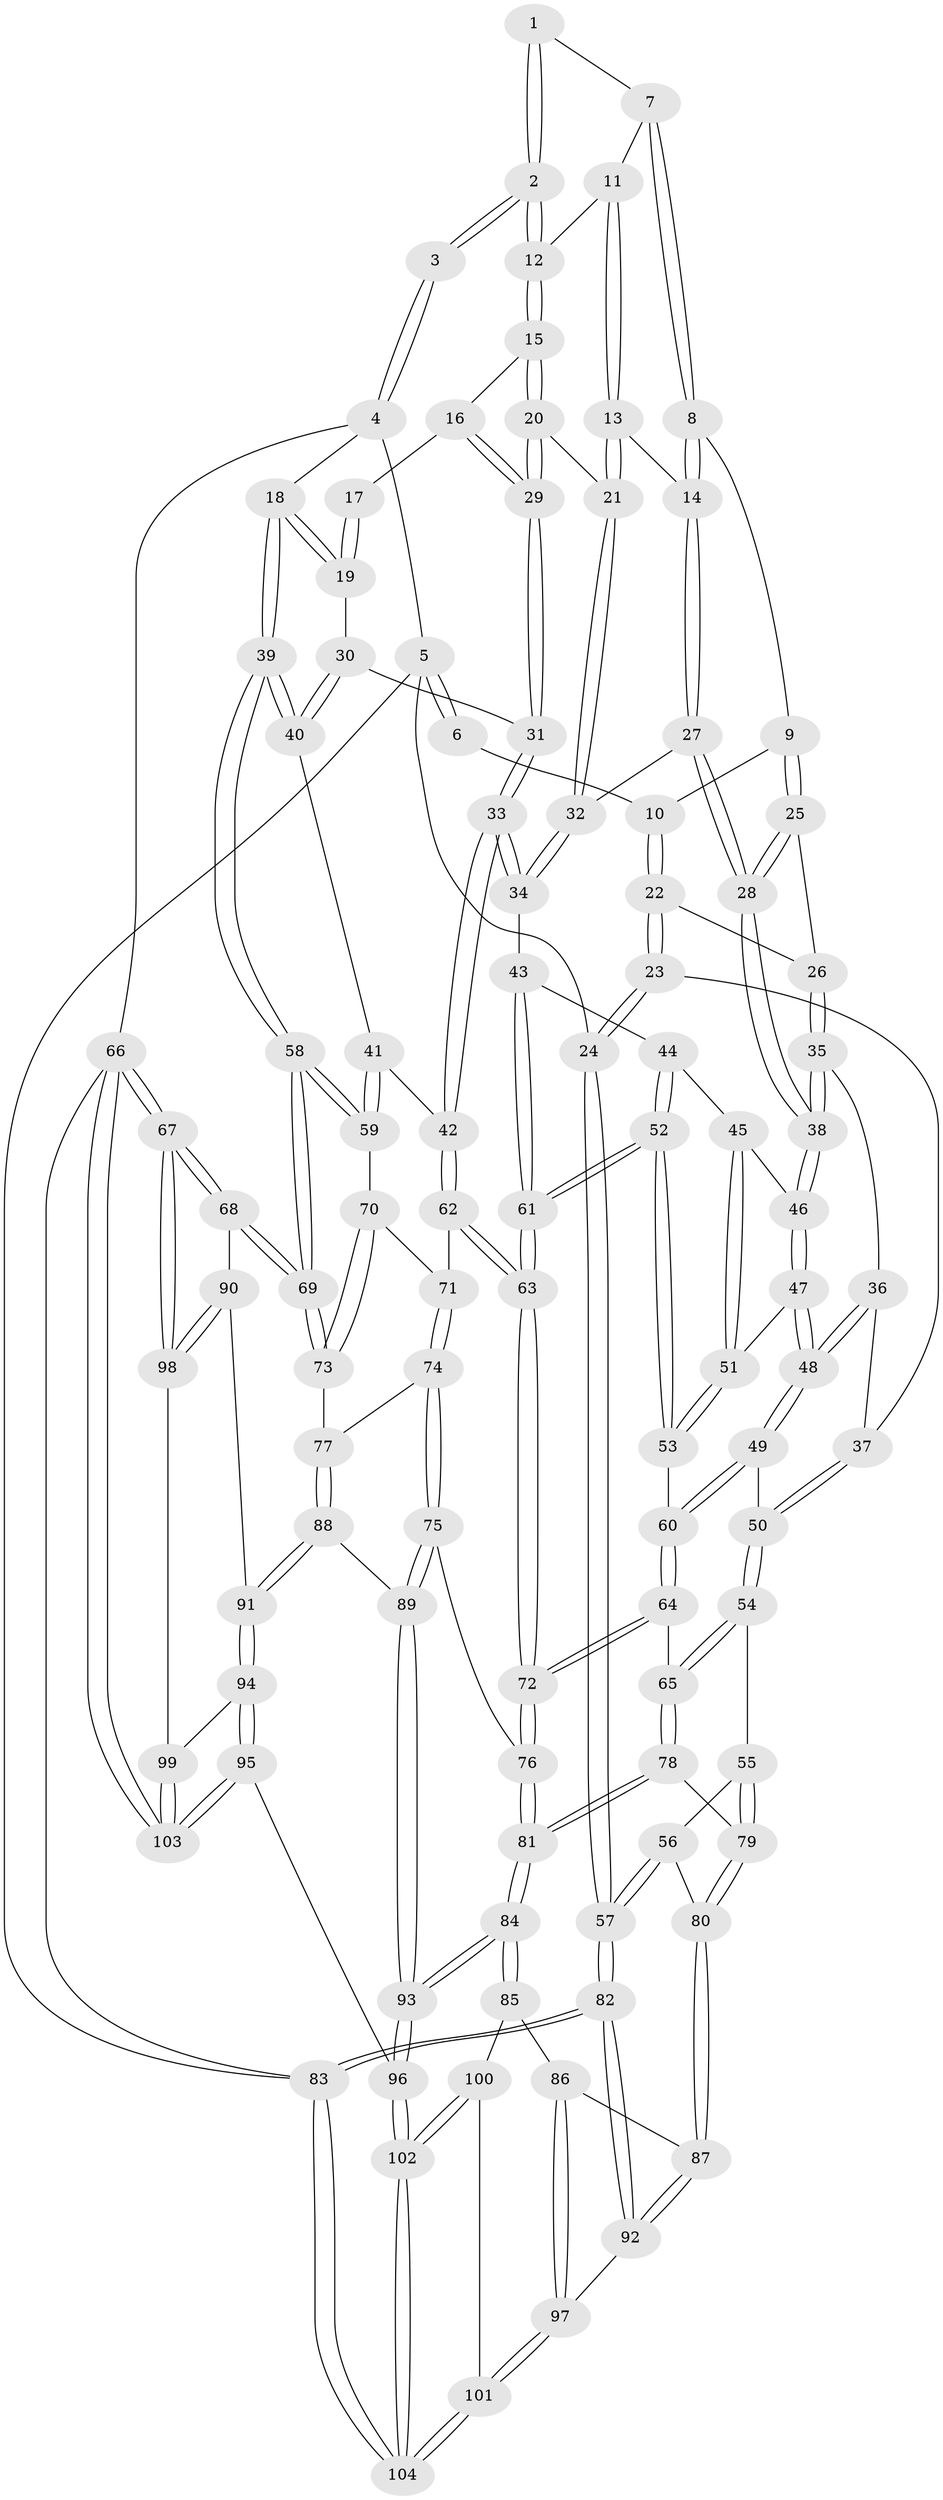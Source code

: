 // coarse degree distribution, {3: 0.18181818181818182, 2: 0.030303030303030304, 4: 0.6060606060606061, 5: 0.15151515151515152, 7: 0.030303030303030304}
// Generated by graph-tools (version 1.1) at 2025/38/03/04/25 23:38:33]
// undirected, 104 vertices, 257 edges
graph export_dot {
  node [color=gray90,style=filled];
  1 [pos="+0.293227498485847+0"];
  2 [pos="+0.6245543519471133+0"];
  3 [pos="+0.9444424118633914+0"];
  4 [pos="+1+0"];
  5 [pos="+0+0"];
  6 [pos="+0.14545627291616345+0"];
  7 [pos="+0.3470025618399797+0.024933747515630576"];
  8 [pos="+0.3419764663641318+0.09811459640461077"];
  9 [pos="+0.24268402925191146+0.1108265351382058"];
  10 [pos="+0.16602324714221597+0.04348345819979872"];
  11 [pos="+0.4361530978500106+0.06094752765187432"];
  12 [pos="+0.605873233704224+0"];
  13 [pos="+0.41903098032941394+0.14154404257850084"];
  14 [pos="+0.3814723738957075+0.1525283746747615"];
  15 [pos="+0.605852021362812+0"];
  16 [pos="+0.7034547292536795+0.13285453041287315"];
  17 [pos="+0.800756223135703+0.05500888639022304"];
  18 [pos="+1+0"];
  19 [pos="+0.7808135446980269+0.18551998183902796"];
  20 [pos="+0.5437451328281017+0.13244892303555217"];
  21 [pos="+0.5239939419578143+0.15524290470231636"];
  22 [pos="+0.0882386242580426+0.18354171072751396"];
  23 [pos="+0+0.22051306438415877"];
  24 [pos="+0+0.208510421120789"];
  25 [pos="+0.25366456988734803+0.2137437865298813"];
  26 [pos="+0.1170546930368465+0.20630176586398824"];
  27 [pos="+0.34220687666086785+0.2472764412156824"];
  28 [pos="+0.31655626816093313+0.26998337929548627"];
  29 [pos="+0.724894513971339+0.21710113959985525"];
  30 [pos="+0.749842189405751+0.22128132026399638"];
  31 [pos="+0.7301290162195987+0.2248369121303499"];
  32 [pos="+0.5269039559686952+0.26745164180959113"];
  33 [pos="+0.6449938422588395+0.35905292029555336"];
  34 [pos="+0.5703317146275992+0.34197189214264384"];
  35 [pos="+0.14846802678928814+0.30107327423476965"];
  36 [pos="+0.14590815163457352+0.31282057578676975"];
  37 [pos="+0.08234786866953242+0.3611834525960192"];
  38 [pos="+0.31629046566539226+0.27147742940567565"];
  39 [pos="+1+0.33215871099052807"];
  40 [pos="+0.9024750155066662+0.2964247318405833"];
  41 [pos="+0.7612543580102703+0.3973278813746353"];
  42 [pos="+0.6750344979870764+0.41057638626547444"];
  43 [pos="+0.5202624162123025+0.3730930718637351"];
  44 [pos="+0.43099314458825494+0.37084125259447454"];
  45 [pos="+0.3864648790936215+0.3604560542384881"];
  46 [pos="+0.3172190305439661+0.2846834977532993"];
  47 [pos="+0.24606919793419962+0.39233349942907697"];
  48 [pos="+0.22906147754231426+0.4096188240789895"];
  49 [pos="+0.21899170592349543+0.4372977854853094"];
  50 [pos="+0.09426987270719245+0.4343043281198691"];
  51 [pos="+0.3613862646895611+0.43207384805881066"];
  52 [pos="+0.40414599250072897+0.5062720416457519"];
  53 [pos="+0.3621289957505627+0.458071442746361"];
  54 [pos="+0.04560657695214897+0.4871428729619506"];
  55 [pos="+0+0.5135116496837452"];
  56 [pos="+0+0.5157124645604302"];
  57 [pos="+0+0.523093100355456"];
  58 [pos="+1+0.44188179368016534"];
  59 [pos="+0.9731527344166734+0.4574749797398685"];
  60 [pos="+0.23603335216118246+0.4821625268023316"];
  61 [pos="+0.4430937985011591+0.571212656640061"];
  62 [pos="+0.6809572526725091+0.4662466480564261"];
  63 [pos="+0.4475475102451342+0.6245050054779748"];
  64 [pos="+0.23648845099009455+0.5192389905106987"];
  65 [pos="+0.18964645669292216+0.5719238371046373"];
  66 [pos="+1+1"];
  67 [pos="+1+0.6921184242213511"];
  68 [pos="+1+0.6244085793147094"];
  69 [pos="+1+0.592408443750962"];
  70 [pos="+0.839773222282398+0.503771641124449"];
  71 [pos="+0.7128352565226661+0.512292673171601"];
  72 [pos="+0.4441960055029365+0.6349881306664227"];
  73 [pos="+0.8427337444779877+0.6185723471175224"];
  74 [pos="+0.7197890480773338+0.5608249310016212"];
  75 [pos="+0.4496394098208268+0.6584084040768139"];
  76 [pos="+0.44551755923397773+0.6579042408227002"];
  77 [pos="+0.7402611920343961+0.6543706670644177"];
  78 [pos="+0.17264280669683715+0.6356081476020989"];
  79 [pos="+0.17170489189986987+0.6361463726148686"];
  80 [pos="+0.11203526846560743+0.6901345850346229"];
  81 [pos="+0.39549066828429075+0.7634649091333956"];
  82 [pos="+0+0.7098155492522276"];
  83 [pos="+0+1"];
  84 [pos="+0.3947788672469942+0.7713892909260135"];
  85 [pos="+0.30757701021569206+0.8159950860164102"];
  86 [pos="+0.1460792883372246+0.7860960564089835"];
  87 [pos="+0.09825690285728428+0.7143417027684343"];
  88 [pos="+0.7258117765270894+0.7039688274551594"];
  89 [pos="+0.7252418350084479+0.704161149444736"];
  90 [pos="+0.8349017077025619+0.7822579598195097"];
  91 [pos="+0.799626014089931+0.7740122023201991"];
  92 [pos="+0+0.7428714541955005"];
  93 [pos="+0.528322849707219+0.970594544037487"];
  94 [pos="+0.7241957275835784+0.9547411357498409"];
  95 [pos="+0.5920258296501364+1"];
  96 [pos="+0.5686715443114051+1"];
  97 [pos="+0.09095081856499776+0.9091954793726514"];
  98 [pos="+0.889104621070455+0.8796699147604511"];
  99 [pos="+0.8922337946162845+0.8960500799795686"];
  100 [pos="+0.27409171378772534+0.8632861718343704"];
  101 [pos="+0.09302907526592288+1"];
  102 [pos="+0.31264585168967635+1"];
  103 [pos="+1+1"];
  104 [pos="+0+1"];
  1 -- 2;
  1 -- 2;
  1 -- 7;
  2 -- 3;
  2 -- 3;
  2 -- 12;
  2 -- 12;
  3 -- 4;
  3 -- 4;
  4 -- 5;
  4 -- 18;
  4 -- 66;
  5 -- 6;
  5 -- 6;
  5 -- 24;
  5 -- 83;
  6 -- 10;
  7 -- 8;
  7 -- 8;
  7 -- 11;
  8 -- 9;
  8 -- 14;
  8 -- 14;
  9 -- 10;
  9 -- 25;
  9 -- 25;
  10 -- 22;
  10 -- 22;
  11 -- 12;
  11 -- 13;
  11 -- 13;
  12 -- 15;
  12 -- 15;
  13 -- 14;
  13 -- 21;
  13 -- 21;
  14 -- 27;
  14 -- 27;
  15 -- 16;
  15 -- 20;
  15 -- 20;
  16 -- 17;
  16 -- 29;
  16 -- 29;
  17 -- 19;
  17 -- 19;
  18 -- 19;
  18 -- 19;
  18 -- 39;
  18 -- 39;
  19 -- 30;
  20 -- 21;
  20 -- 29;
  20 -- 29;
  21 -- 32;
  21 -- 32;
  22 -- 23;
  22 -- 23;
  22 -- 26;
  23 -- 24;
  23 -- 24;
  23 -- 37;
  24 -- 57;
  24 -- 57;
  25 -- 26;
  25 -- 28;
  25 -- 28;
  26 -- 35;
  26 -- 35;
  27 -- 28;
  27 -- 28;
  27 -- 32;
  28 -- 38;
  28 -- 38;
  29 -- 31;
  29 -- 31;
  30 -- 31;
  30 -- 40;
  30 -- 40;
  31 -- 33;
  31 -- 33;
  32 -- 34;
  32 -- 34;
  33 -- 34;
  33 -- 34;
  33 -- 42;
  33 -- 42;
  34 -- 43;
  35 -- 36;
  35 -- 38;
  35 -- 38;
  36 -- 37;
  36 -- 48;
  36 -- 48;
  37 -- 50;
  37 -- 50;
  38 -- 46;
  38 -- 46;
  39 -- 40;
  39 -- 40;
  39 -- 58;
  39 -- 58;
  40 -- 41;
  41 -- 42;
  41 -- 59;
  41 -- 59;
  42 -- 62;
  42 -- 62;
  43 -- 44;
  43 -- 61;
  43 -- 61;
  44 -- 45;
  44 -- 52;
  44 -- 52;
  45 -- 46;
  45 -- 51;
  45 -- 51;
  46 -- 47;
  46 -- 47;
  47 -- 48;
  47 -- 48;
  47 -- 51;
  48 -- 49;
  48 -- 49;
  49 -- 50;
  49 -- 60;
  49 -- 60;
  50 -- 54;
  50 -- 54;
  51 -- 53;
  51 -- 53;
  52 -- 53;
  52 -- 53;
  52 -- 61;
  52 -- 61;
  53 -- 60;
  54 -- 55;
  54 -- 65;
  54 -- 65;
  55 -- 56;
  55 -- 79;
  55 -- 79;
  56 -- 57;
  56 -- 57;
  56 -- 80;
  57 -- 82;
  57 -- 82;
  58 -- 59;
  58 -- 59;
  58 -- 69;
  58 -- 69;
  59 -- 70;
  60 -- 64;
  60 -- 64;
  61 -- 63;
  61 -- 63;
  62 -- 63;
  62 -- 63;
  62 -- 71;
  63 -- 72;
  63 -- 72;
  64 -- 65;
  64 -- 72;
  64 -- 72;
  65 -- 78;
  65 -- 78;
  66 -- 67;
  66 -- 67;
  66 -- 103;
  66 -- 103;
  66 -- 83;
  67 -- 68;
  67 -- 68;
  67 -- 98;
  67 -- 98;
  68 -- 69;
  68 -- 69;
  68 -- 90;
  69 -- 73;
  69 -- 73;
  70 -- 71;
  70 -- 73;
  70 -- 73;
  71 -- 74;
  71 -- 74;
  72 -- 76;
  72 -- 76;
  73 -- 77;
  74 -- 75;
  74 -- 75;
  74 -- 77;
  75 -- 76;
  75 -- 89;
  75 -- 89;
  76 -- 81;
  76 -- 81;
  77 -- 88;
  77 -- 88;
  78 -- 79;
  78 -- 81;
  78 -- 81;
  79 -- 80;
  79 -- 80;
  80 -- 87;
  80 -- 87;
  81 -- 84;
  81 -- 84;
  82 -- 83;
  82 -- 83;
  82 -- 92;
  82 -- 92;
  83 -- 104;
  83 -- 104;
  84 -- 85;
  84 -- 85;
  84 -- 93;
  84 -- 93;
  85 -- 86;
  85 -- 100;
  86 -- 87;
  86 -- 97;
  86 -- 97;
  87 -- 92;
  87 -- 92;
  88 -- 89;
  88 -- 91;
  88 -- 91;
  89 -- 93;
  89 -- 93;
  90 -- 91;
  90 -- 98;
  90 -- 98;
  91 -- 94;
  91 -- 94;
  92 -- 97;
  93 -- 96;
  93 -- 96;
  94 -- 95;
  94 -- 95;
  94 -- 99;
  95 -- 96;
  95 -- 103;
  95 -- 103;
  96 -- 102;
  96 -- 102;
  97 -- 101;
  97 -- 101;
  98 -- 99;
  99 -- 103;
  99 -- 103;
  100 -- 101;
  100 -- 102;
  100 -- 102;
  101 -- 104;
  101 -- 104;
  102 -- 104;
  102 -- 104;
}
